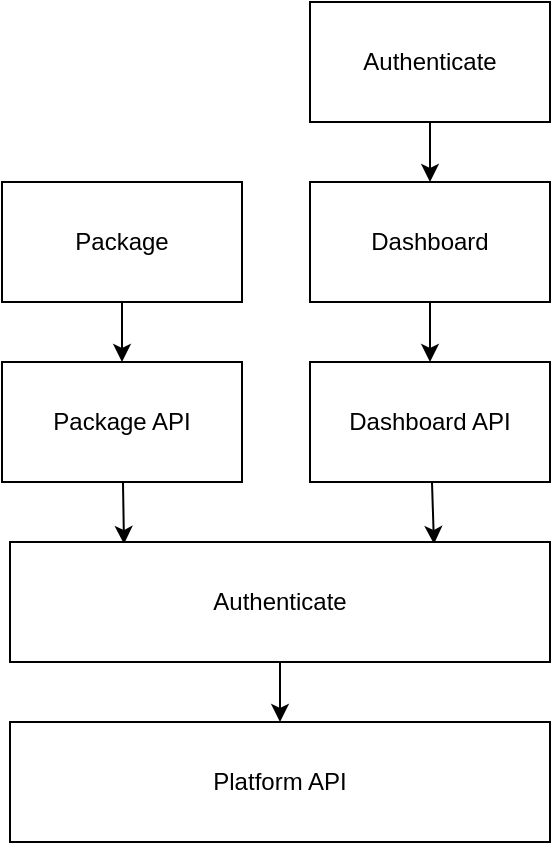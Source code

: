 <mxfile>
    <diagram id="twOilVX6tU5nZvyyWSMV" name="Page-1">
        <mxGraphModel dx="643" dy="545" grid="1" gridSize="10" guides="1" tooltips="1" connect="1" arrows="1" fold="1" page="1" pageScale="1" pageWidth="827" pageHeight="1169" math="0" shadow="0">
            <root>
                <mxCell id="0"/>
                <mxCell id="1" parent="0"/>
                <mxCell id="4" value="" style="edgeStyle=none;html=1;" parent="1" source="2" target="3" edge="1">
                    <mxGeometry relative="1" as="geometry"/>
                </mxCell>
                <mxCell id="2" value="Dashboard" style="rounded=0;whiteSpace=wrap;html=1;" parent="1" vertex="1">
                    <mxGeometry x="431" y="190" width="120" height="60" as="geometry"/>
                </mxCell>
                <mxCell id="25" value="" style="edgeStyle=none;html=1;" edge="1" parent="1" source="3">
                    <mxGeometry relative="1" as="geometry">
                        <mxPoint x="493" y="371" as="targetPoint"/>
                    </mxGeometry>
                </mxCell>
                <mxCell id="3" value="Dashboard API" style="rounded=0;whiteSpace=wrap;html=1;" parent="1" vertex="1">
                    <mxGeometry x="431" y="280" width="120" height="60" as="geometry"/>
                </mxCell>
                <mxCell id="5" value="Platform API" style="rounded=0;whiteSpace=wrap;html=1;" parent="1" vertex="1">
                    <mxGeometry x="281" y="460" width="270" height="60" as="geometry"/>
                </mxCell>
                <mxCell id="12" value="" style="edgeStyle=none;html=1;" parent="1" source="13" target="15" edge="1">
                    <mxGeometry relative="1" as="geometry"/>
                </mxCell>
                <mxCell id="13" value="Package" style="rounded=0;whiteSpace=wrap;html=1;" parent="1" vertex="1">
                    <mxGeometry x="277" y="190" width="120" height="60" as="geometry"/>
                </mxCell>
                <mxCell id="24" value="" style="edgeStyle=none;html=1;" edge="1" parent="1" source="15">
                    <mxGeometry relative="1" as="geometry">
                        <mxPoint x="338" y="371" as="targetPoint"/>
                    </mxGeometry>
                </mxCell>
                <mxCell id="15" value="Package API" style="rounded=0;whiteSpace=wrap;html=1;" parent="1" vertex="1">
                    <mxGeometry x="277" y="280" width="120" height="60" as="geometry"/>
                </mxCell>
                <mxCell id="22" value="" style="edgeStyle=none;html=1;" edge="1" parent="1" source="20" target="2">
                    <mxGeometry relative="1" as="geometry"/>
                </mxCell>
                <mxCell id="20" value="Authenticate" style="rounded=0;whiteSpace=wrap;html=1;" vertex="1" parent="1">
                    <mxGeometry x="431" y="100" width="120" height="60" as="geometry"/>
                </mxCell>
                <mxCell id="26" value="" style="edgeStyle=none;html=1;" edge="1" parent="1" source="23" target="5">
                    <mxGeometry relative="1" as="geometry"/>
                </mxCell>
                <mxCell id="23" value="Authenticate" style="rounded=0;whiteSpace=wrap;html=1;" vertex="1" parent="1">
                    <mxGeometry x="281" y="370" width="270" height="60" as="geometry"/>
                </mxCell>
            </root>
        </mxGraphModel>
    </diagram>
</mxfile>